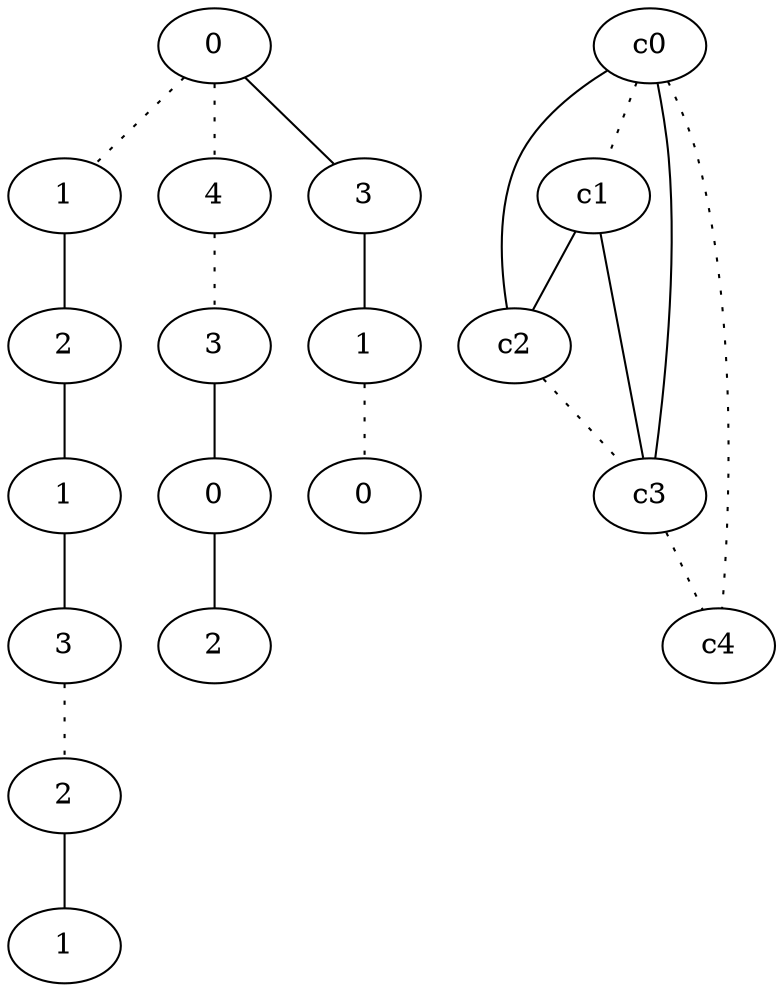 graph {
a0[label=0];
a1[label=1];
a2[label=2];
a3[label=1];
a4[label=3];
a5[label=2];
a6[label=1];
a7[label=4];
a8[label=3];
a9[label=0];
a10[label=2];
a11[label=3];
a12[label=1];
a13[label=0];
a0 -- a1 [style=dotted];
a0 -- a7 [style=dotted];
a0 -- a11;
a1 -- a2;
a2 -- a3;
a3 -- a4;
a4 -- a5 [style=dotted];
a5 -- a6;
a7 -- a8 [style=dotted];
a8 -- a9;
a9 -- a10;
a11 -- a12;
a12 -- a13 [style=dotted];
c0 -- c1 [style=dotted];
c0 -- c2;
c0 -- c3;
c0 -- c4 [style=dotted];
c1 -- c2;
c1 -- c3;
c2 -- c3 [style=dotted];
c3 -- c4 [style=dotted];
}

